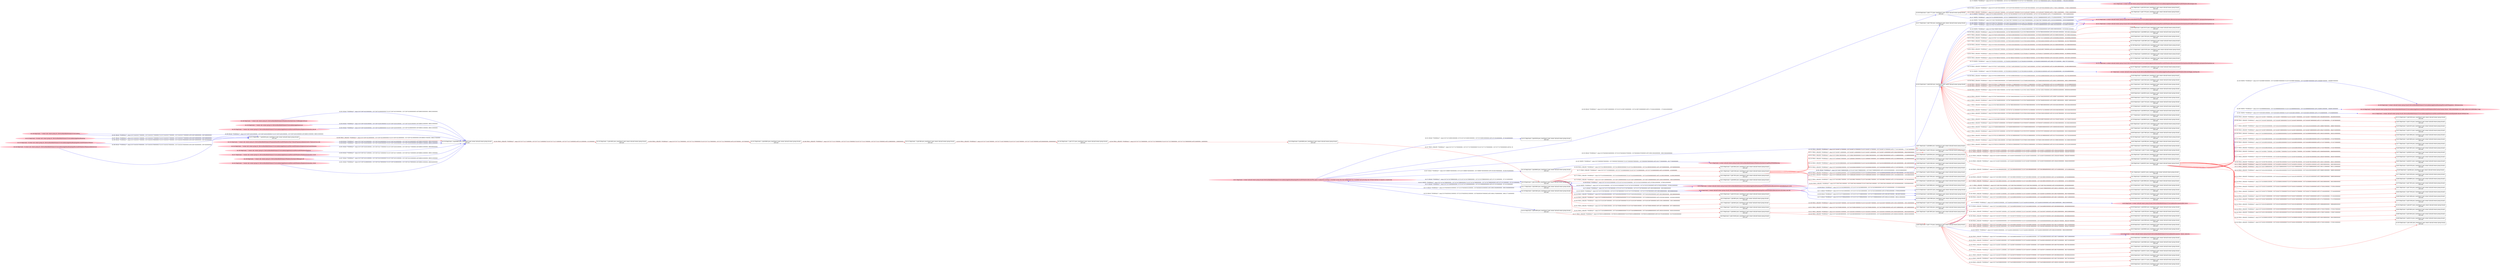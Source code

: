 digraph  {
rankdir=LR
"31"[color=pink,label="id:31 HopCount: 2 owner uid:null owner group id:null /Device/HarddiskVolume2/Users/admin/AppData/Roaming/Microsoft/Windows/Recent/The game is played by moving a crosshair across the sky background via a trackball and pressing one of three buttons to launch a counter.lnk ", shape=oval,style=filled];
"106"[color=black,label="id:106 HopCount: 3 pid:1772 proc_starttime:0 cmd: owner uid:null owner group id:null,\n null null", shape=box,style=solid];
"31" -> "106" [id=256,__obj="READ"color=blue,label="id:256 READ **NORMAL**  seqs:[1557412907326000000, 0] T:[1557412907326000000, 1557412907326000000] relT:[-175184543000000, -175184543000000]",style=solid];
"105"[color=black,label="id:105 HopCount: 3 pid:9180 proc_starttime:0 cmd: owner uid:null owner group id:null,\n null null", shape=box,style=solid];
"119"[color=black,label="id:119 HopCount: 4 pid:2892 proc_starttime:0 cmd: owner uid:null owner group id:null,\n null null", shape=box,style=solid];
"105" -> "119" [id=257,__obj="PROC_CREATE"color=red,label="id:257 PROC_CREATE **NORMAL**  seqs:[1557850246581000000, 1557850246581000000] T:[1557850246581000000, 1557850246581000000] relT:[-612523798000000, -612523798000000]",style=solid];
"6"[color=black,label="id:6 HopCount: 4 pid:6552 proc_starttime:0 cmd: owner uid:null owner group id:null,\n null null", shape=box,style=solid];
"108"[color=pink,label="id:108 HopCount: 5 owner uid:null owner group id:null /Device/HarddiskVolume2/Users/admin/AppData/Roaming/Microsoft/Templates/~$Normal.dotm ", shape=oval,style=filled];
"6" -> "108" [id=258,__obj="WRITE"color=blue,label="id:258 WRITE **NORMAL**  seqs:[1557243369670000000, 1557243369670000000] T:[1557243369670000000, 1557243369670000000] relT:[-5646887000000, -5646887000000]",style=solid];
"109"[color=black,label="id:109 HopCount: 4 pid:4504 proc_starttime:0 cmd: owner uid:null owner group id:null,\n null null", shape=box,style=solid];
"105" -> "109" [id=259,__obj="PROC_CREATE"color=red,label="id:259 PROC_CREATE **NORMAL**  seqs:[1557850310819000000, 1557850310819000000] T:[1557850310819000000, 1557850310819000000] relT:[-612588036000000, -612588036000000]",style=solid];
"110"[color=pink,label="id:110 HopCount: 5 owner uid:null owner group id:null /Device/HarddiskVolume2/Users/admin/AppData/Local/Microsoft/Windows/INetCache/Content.Word/~WRS{605F8D88-5221-4961-A634-353133F0CBA1}.tmp ", shape=oval,style=filled];
"6" -> "110" [id=260,__obj="WRITE"color=blue,label="id:260 WRITE **NORMAL**  seqs:[1557243369696000000, 1557243369696000000] T:[1557243369696000000, 1557243369696000000] relT:[-5646913000000, -5646913000000]",style=solid];
"111"[color=black,label="id:111 HopCount: 4 pid:10192 proc_starttime:0 cmd: owner uid:null owner group id:null,\n null null", shape=box,style=solid];
"105" -> "111" [id=261,__obj="PROC_CREATE"color=red,label="id:261 PROC_CREATE **NORMAL**  seqs:[1557852918877000000, 1557852918877000000] T:[1557852918877000000, 1557852918877000000] relT:[-615196094000000, -615196094000000]",style=solid];
"112"[color=pink,label="id:112 HopCount: 5 owner uid:null owner group id:null /Device/HarddiskVolume2/Users/admin/AppData/Local/Microsoft/Windows/INetCache/IE/JALKB1SK/ASUMNSJZ.htm ", shape=oval,style=filled];
"6" -> "112" [id=262,__obj="WRITE"color=blue,label="id:262 WRITE **NORMAL**  seqs:[1557243454631000000, 1557243454631000000] T:[1557243454631000000, 1557243454631000000] relT:[-5731848000000, -5731848000000]",style=solid];
"113"[color=black,label="id:113 HopCount: 4 pid:8628 proc_starttime:0 cmd: owner uid:null owner group id:null,\n null null", shape=box,style=solid];
"105" -> "113" [id=263,__obj="PROC_CREATE"color=red,label="id:263 PROC_CREATE **NORMAL**  seqs:[1557853613724000000, 1557853613724000000] T:[1557853613724000000, 1557853613724000000] relT:[-615890941000000, -615890941000000]",style=solid];
"114"[color=black,label="id:114 HopCount: 5 pid:5028 proc_starttime:0 cmd: owner uid:null owner group id:null,\n null null", shape=box,style=solid];
"6" -> "114" [id=264,__obj="PROC_CREATE"color=red,label="id:264 PROC_CREATE **NORMAL**  seqs:[1557243367776000000, 1557243367776000000] T:[1557243367776000000, 1557243367776000000] relT:[-5644993000000, -5644993000000]",style=solid];
"115"[color=black,label="id:115 HopCount: 4 pid:1568 proc_starttime:0 cmd: owner uid:null owner group id:null,\n null null", shape=box,style=solid];
"105" -> "115" [id=265,__obj="PROC_CREATE"color=red,label="id:265 PROC_CREATE **NORMAL**  seqs:[1557857969297000000, 1557857969297000000] T:[1557857969297000000, 1557857969297000000] relT:[-620246514000000, -620246514000000]",style=solid];
"92"[color=black,label="id:92 HopCount: 5 pid:2116 proc_starttime:0 cmd: owner uid:null owner group id:null,\n null null", shape=box,style=solid];
"6" -> "92" [id=266,__obj="PROC_CREATE"color=red,label="id:266 PROC_CREATE **NORMAL**  seqs:[1557243438759000000, 1557243438759000000] T:[1557243438759000000, 1557243438759000000] relT:[-5715976000000, -5715976000000]",style=solid];
"116"[color=black,label="id:116 HopCount: 3 pid:6608 proc_starttime:0 cmd: owner uid:null owner group id:null,\n null null", shape=box,style=solid];
"31" -> "116" [id=267,__obj="READ"color=blue,label="id:267 READ **NORMAL**  seqs:[1557299987563000000, 0] T:[1557299987563000000, 1557299987565000000] relT:[-62264780000000, -62264782000000]",style=solid];
"34"[color=pink,label="id:34 HopCount: 2 owner uid:null owner group id:null /Device/HarddiskVolume2/Users/admin/AppData/Roaming/Microsoft/Windows/Recent/www.centralbank.gov.cy.lnk ", shape=oval,style=filled];
"124"[color=black,label="id:124 HopCount: 3 pid:4252 proc_starttime:0 cmd: owner uid:null owner group id:null,\n null null", shape=box,style=solid];
"34" -> "124" [id=268,__obj="READ"color=blue,label="id:268 READ **NORMAL**  seqs:[1557247433366000000, 0] T:[1557247433366000000, 1557247433366000000] relT:[-9710583000000, -9710583000000]",style=solid];
"18"[color=black,label="id:18 HopCount: 1 pid:1516 proc_starttime:0 cmd: owner uid:null owner group id:null,\n null null", shape=box,style=solid];
"34" -> "18" [id=269,__obj="READ"color=blue,label="id:269 READ **NORMAL**  seqs:[1557247432325000000, 0] T:[1557247432325000000, 1557247432325000000] relT:[-9709542000000, -9709542000000]",style=solid];
"117"[color=black,label="id:117 HopCount: 3 pid:5800 proc_starttime:0 cmd: owner uid:null owner group id:null,\n null null", shape=box,style=solid];
"31" -> "117" [id=270,__obj="READ"color=blue,label="id:270 READ **NORMAL**  seqs:[1557247438006000000, 0] T:[1557247438006000000, 1557247438006000000] relT:[-9715223000000, -9715223000000]",style=solid];
"126"[color=black,label="id:126 HopCount: 3 pid:5804 proc_starttime:0 cmd: owner uid:null owner group id:null,\n null null", shape=box,style=solid];
"34" -> "126" [id=271,__obj="READ"color=blue,label="id:271 READ **NORMAL**  seqs:[1557247432326000000, 0] T:[1557247432326000000, 1557247432326000000] relT:[-9709543000000, -9709543000000]",style=solid];
"118"[color=black,label="id:118 HopCount: 3 pid:5484 proc_starttime:0 cmd: owner uid:null owner group id:null,\n null null", shape=box,style=solid];
"31" -> "118" [id=272,__obj="READ"color=blue,label="id:272 READ **NORMAL**  seqs:[1557845849191000000, 0] T:[1557845849191000000, 1557845849191000000] relT:[-608126408000000, -608126408000000]",style=solid];
"31" -> "18" [id=273,__obj="READ"color=blue,label="id:273 READ **NORMAL**  seqs:[1557247437999000000, 0] T:[1557247437999000000, 1557247437999000000] relT:[-9715216000000, -9715216000000]",style=solid];
"33"[color=pink,label="id:33 HopCount: 2 owner uid:null owner group id:null /Device/HarddiskVolume2/Users/admin/AppData/Roaming/Microsoft/Windows/Recent/www.city-data.com.lnk ", shape=oval,style=filled];
"33" -> "18" [id=274,__obj="READ"color=blue,label="id:274 READ **NORMAL**  seqs:[1557247375879000000, 0] T:[1557247375879000000, 1557247375879000000] relT:[-9653096000000, -9653096000000]",style=solid];
"120"[color=black,label="id:120 HopCount: 3 pid:5368 proc_starttime:0 cmd: owner uid:null owner group id:null,\n null null", shape=box,style=solid];
"33" -> "120" [id=275,__obj="READ"color=blue,label="id:275 READ **NORMAL**  seqs:[1557247376884000000, 0] T:[1557247376884000000, 1557247376899000000] relT:[-9654101000000, -9654116000000]",style=solid];
"71"[color=black,label="id:71 HopCount: 3 pid:2136 proc_starttime:0 cmd: owner uid:null owner group id:null,\n null null", shape=box,style=solid];
"122"[color=black,label="id:122 HopCount: 4 pid:172 proc_starttime:0 cmd: owner uid:null owner group id:null,\n null null", shape=box,style=solid];
"71" -> "122" [id=276,__obj="PROC_CREATE"color=red,label="id:276 PROC_CREATE **NORMAL**  seqs:[1557243367125000000, 1557243367125000000] T:[1557243367125000000, 1557243367125000000] relT:[-5644342000000, -5644342000000]",style=solid];
"123"[color=pink,label="id:123 HopCount: 4 owner uid:null owner group id:null /Device/HarddiskVolume2/Users/admin/AppData/Roaming/Microsoft/Windows/Recent/AutomaticDestinations/5f7b5f1e01b83767.automaticDestinations-ms ", shape=oval,style=filled];
"105" -> "123" [id=277,__obj="WRITE"color=blue,label="id:277 WRITE **NORMAL**  seqs:[1557845791459000000, 1557853228808000000] T:[1557845849333000000, 1557853228808000000] relT:[-608126550000000, -615506025000000]",style=solid];
"125"[color=pink,label="id:125 HopCount: 4 owner uid:null owner group id:null /Device/HarddiskVolume2/Users/admin/AppData/Roaming/Microsoft/Windows/Recent/AutomaticDestinations/9d1f905ce5044aee.automaticDestinations-ms ", shape=oval,style=filled];
"105" -> "125" [id=278,__obj="WRITE"color=blue,label="id:278 WRITE **NORMAL**  seqs:[1557845902535000000, 1557845902536000000] T:[1557845902535000000, 1557845902536000000] relT:[-608179752000000, -608179753000000]",style=solid];
"107"[color=black,label="id:107 HopCount: 4 pid:8944 proc_starttime:0 cmd: owner uid:null owner group id:null,\n null null", shape=box,style=solid];
"105" -> "107" [id=279,__obj="PROC_CREATE"color=red,label="id:279 PROC_CREATE **NORMAL**  seqs:[1557852714652000000, 1557852714652000000] T:[1557852714652000000, 1557852714652000000] relT:[-614991869000000, -614991869000000]",style=solid];
"33" -> "126" [id=280,__obj="READ"color=blue,label="id:280 READ **NORMAL**  seqs:[1557247375880000000, 0] T:[1557247375880000000, 1557247375880000000] relT:[-9653097000000, -9653097000000]",style=solid];
"127"[color=black,label="id:127 HopCount: 3 pid:7504 proc_starttime:0 cmd: owner uid:null owner group id:null,\n null null", shape=box,style=solid];
"33" -> "127" [id=281,__obj="READ"color=blue,label="id:281 READ **NORMAL**  seqs:[1557340275988000000, 0] T:[1557340275988000000, 1557340275989000000] relT:[-102553205000000, -102553206000000]",style=solid];
"146"[color=pink,label="id:146 HopCount: -7 owner uid: owner group id: /Device/HarddiskVolume2/Windows/System32/en-US/filemgmt.dll.mui ", shape=oval,style=filled];
"128"[color=black,label="id:128 HopCount: -6 pid:6960 proc_starttime:0 cmd: owner uid:null owner group id:null,\n null null", shape=box,style=solid];
"146" -> "128" [id=282,__obj="READ"color=blue,label="id:282 READ **NORMAL**  seqs:[1557236754253000000, 1557236754260000000] T:[1557236754253000000, 1557236754260000000] relT:[968530000000, 968523000000]",style=solid];
"143"[color=black,label="id:143 HopCount: -5 pid:4092 proc_starttime:0 cmd: owner uid:null owner group id:null,\n null null", shape=box,style=solid];
"128" -> "143" [id=283,__obj="PROC_CREATE"color=red,label="id:283 PROC_CREATE **NORMAL**  seqs:[1557237721271000000, 1557237721271000000] T:[1557237721271000000, 1557237721271000000] relT:[1512000000, 1512000000]",style=solid];
"129"[color=pink,label="id:129 HopCount: -7 owner uid: owner group id: /Device/HarddiskVolume2/Users/admin/AppData/Local ", shape=oval,style=filled];
"129" -> "128" [id=284,__obj="READ"color=blue,label="id:284 READ **NORMAL**  seqs:[1557236754261000000, 1557236754261000000] T:[1557236754261000000, 1557236754261000000] relT:[968522000000, 968522000000]",style=solid];
"130"[color=pink,label="id:130 HopCount: -7 owner uid: owner group id: /Device/HarddiskVolume2/Users/admin/AppData/Local/Microsoft/Windows/Explorer/iconcache_idx.db ", shape=oval,style=filled];
"130" -> "128" [id=285,__obj="READ"color=blue,label="id:285 READ **NORMAL**  seqs:[1557236754262000000, 1557236754268000000] T:[1557236754262000000, 1557236754268000000] relT:[968521000000, 968515000000]",style=solid];
"131"[color=black,label="id:131 HopCount: -7 pid:6056 proc_starttime:0 cmd: owner uid:null owner group id:null,\n null null", shape=box,style=solid];
"131" -> "128" [id=286,__obj="PROC_CREATE"color=red,label="id:286 PROC_CREATE **NORMAL**  seqs:[1557236754226000000, 1557236754226000000] T:[1557236754226000000, 1557236754226000000] relT:[968557000000, 968557000000]",style=solid];
"132"[color=pink,label="id:132 HopCount: -8 owner uid: owner group id: /Device/HarddiskVolume2/Users/admin/AppData/Roaming ", shape=oval,style=filled];
"132" -> "131" [id=287,__obj="READ"color=blue,label="id:287 READ **NORMAL**  seqs:[1557234335377000000, 1557234335377000000] T:[1557234335377000000, 1557234335377000000] relT:[3387406000000, 3387406000000]",style=solid];
"133"[color=pink,label="id:133 HopCount: -7 owner uid: owner group id: /Device/HarddiskVolume2/ProgramData/Microsoft/Windows/Start Menu/Programs/Administrative Tools/services.lnk ", shape=oval,style=filled];
"133" -> "128" [id=288,__obj="READ"color=blue,label="id:288 READ **NORMAL**  seqs:[1557236754250000000, 1557236754250000000] T:[1557236754250000000, 1557236754250000000] relT:[968533000000, 968533000000]",style=solid];
"134"[color=pink,label="id:134 HopCount: -7 owner uid: owner group id: /Device/HarddiskVolume2/Users/admin/AppData/Local/Microsoft/Windows/Explorer/IconCacheToDelete ", shape=oval,style=filled];
"134" -> "128" [id=289,__obj="READ"color=blue,label="id:289 READ **NORMAL**  seqs:[1557236754262000000, 1557236754262000000] T:[1557236754262000000, 1557236754262000000] relT:[968521000000, 968521000000]",style=solid];
"135"[color=pink,label="id:135 HopCount: -8 owner uid: owner group id: /Device/HarddiskVolume2/Users/admin/AppData/Roaming/Microsoft/Windows/Themes ", shape=oval,style=filled];
"135" -> "131" [id=290,__obj="READ"color=blue,label="id:290 READ **NORMAL**  seqs:[1557234335377000000, 1557234335378000000] T:[1557234335377000000, 1557234335378000000] relT:[3387406000000, 3387405000000]",style=solid];
"136"[color=pink,label="id:136 HopCount: -7 owner uid: owner group id: /Device/HarddiskVolume2/Users/admin/AppData/Local/Microsoft/Windows/Explorer ", shape=oval,style=filled];
"136" -> "128" [id=291,__obj="READ"color=blue,label="id:291 READ **NORMAL**  seqs:[1557236754261000000, 1557236754277000000] T:[1557236754261000000, 1557236754277000000] relT:[968522000000, 968506000000]",style=solid];
"139"[color=pink,label="id:139 HopCount: -7 owner uid: owner group id: /Device/HarddiskVolume2/Users/admin ", shape=oval,style=filled];
"139" -> "131" [id=292,__obj="READ"color=blue,label="id:292 READ **NORMAL**  seqs:[1557234335377000000, 1557234335377000000] T:[1557234335377000000, 1557234335377000000] relT:[3387406000000, 3387406000000]",style=solid];
"137"[color=pink,label="id:137 HopCount: -7 owner uid: owner group id: /Device/HarddiskVolume2/Users/admin/AppData/Local/Microsoft/Windows/Explorer/iconcache_32.db ", shape=oval,style=filled];
"137" -> "128" [id=293,__obj="READ"color=blue,label="id:293 READ **NORMAL**  seqs:[1557236754271000000, 1557236754272000000] T:[1557236754271000000, 1557236754272000000] relT:[968512000000, 968511000000]",style=solid];
"140"[color=black,label="id:140 HopCount: -2 pid:7472 proc_starttime:0 cmd: owner uid:null owner group id:null,\n null null", shape=box,style=solid];
"16"[color=black,label="id:16 HopCount: 0 pid:6060 proc_starttime:0 cmd: owner uid:null owner group id:null,\n null null", shape=box,style=solid];
"140" -> "16" [id=294,__obj="PROC_CREATE"color=red,label="id:294 PROC_CREATE **NORMAL**  seqs:[1557237722759000000, 1557237722759000000] T:[1557237722759000000, 1557237722759000000] relT:[24000000, 24000000]",style=solid];
"141"[color=black,label="id:141 HopCount: -3 pid:396 proc_starttime:0 cmd: owner uid:null owner group id:null,\n null null", shape=box,style=solid];
"141" -> "140" [id=295,__obj="PROC_CREATE"color=red,label="id:295 PROC_CREATE **NORMAL**  seqs:[1557237721827000000, 1557237721827000000] T:[1557237721827000000, 1557237721827000000] relT:[956000000, 956000000]",style=solid];
"142"[color=black,label="id:142 HopCount: -4 pid:8080 proc_starttime:0 cmd: owner uid:null owner group id:null,\n null null", shape=box,style=solid];
"142" -> "141" [id=296,__obj="PROC_CREATE"color=red,label="id:296 PROC_CREATE **NORMAL**  seqs:[1557237721517000000, 1557237721517000000] T:[1557237721517000000, 1557237721517000000] relT:[1266000000, 1266000000]",style=solid];
"138"[color=pink,label="id:138 HopCount: -7 owner uid: owner group id: /Device/HarddiskVolume2/Windows/System32/filemgmt.dll ", shape=oval,style=filled];
"138" -> "128" [id=297,__obj="READ"color=blue,label="id:297 READ **NORMAL**  seqs:[1557236754251000000, 1557236754252000000] T:[1557236754251000000, 1557236754252000000] relT:[968532000000, 968531000000]",style=solid];
"144"[color=pink,label="id:144 HopCount: -8 owner uid: owner group id: /Device/HarddiskVolume2/Users/admin/AppData/Roaming/Microsoft/Windows/Themes/slideshow.ini ", shape=oval,style=filled];
"144" -> "131" [id=298,__obj="READ"color=blue,label="id:298 READ **NORMAL**  seqs:[1557234335378000000, 1557234335379000000] T:[1557234335379000000, 1557234335379000000] relT:[3387404000000, 3387404000000]",style=solid];
"139" -> "128" [id=299,__obj="READ"color=blue,label="id:299 READ **NORMAL**  seqs:[1557236754261000000, 1557236754261000000] T:[1557236754261000000, 1557236754261000000] relT:[968522000000, 968522000000]",style=solid];
"143" -> "142" [id=300,__obj="PROC_CREATE"color=red,label="id:300 PROC_CREATE **NORMAL**  seqs:[1557237721276000000, 1557237721276000000] T:[1557237721276000000, 1557237721276000000] relT:[1507000000, 1507000000]",style=solid];
"145"[color=pink,label="id:145 HopCount: -7 owner uid: owner group id: /Device/HarddiskVolume2/Users/admin/AppData/Local/Microsoft/Windows/Explorer/iconcache_16.db ", shape=oval,style=filled];
"145" -> "128" [id=301,__obj="READ"color=blue,label="id:301 READ **NORMAL**  seqs:[1557236754268000000, 1557236754279000000] T:[1557236754268000000, 1557236754279000000] relT:[968515000000, 968504000000]",style=solid];
"121"[color=pink,label="id:121 HopCount: 4 owner uid:null owner group id:null /Device/HarddiskVolume2/Users/admin/AppData/Roaming/Microsoft/Windows/Recent/AutomaticDestinations/f01b4d95cf55d32a.automaticDestinations-ms ", shape=oval,style=filled];
"106" -> "121" [id=147,__obj="WRITE"color=blue,label="id:147 WRITE **NORMAL**  seqs:[1557412893862000000, 1557417196888000000] T:[1557412908728000000, 1557417196888000000] relT:[-175185945000000, -179474105000000]",style=solid];
"73"[color=black,label="id:73 HopCount: 3 pid:4824 proc_starttime:0 cmd: owner uid:null owner group id:null,\n null null", shape=box,style=solid];
"1"[color=black,label="id:1 HopCount: 4 pid:912 proc_starttime:0 cmd: owner uid:null owner group id:null,\n null null", shape=box,style=solid];
"73" -> "1" [id=148,__obj="PROC_CREATE"color=red,label="id:148 PROC_CREATE **NORMAL**  seqs:[1557240196949000000, 1557240196949000000] T:[1557240196949000000, 1557240196949000000] relT:[-2474166000000, -2474166000000]",style=solid];
"2"[color=black,label="id:2 HopCount: 4 pid:6940 proc_starttime:0 cmd: owner uid:null owner group id:null,\n null null", shape=box,style=solid];
"73" -> "2" [id=149,__obj="PROC_CREATE"color=red,label="id:149 PROC_CREATE **NORMAL**  seqs:[1557240196822000000, 1557240196822000000] T:[1557240196822000000, 1557240196822000000] relT:[-2474039000000, -2474039000000]",style=solid];
"3"[color=black,label="id:3 HopCount: 4 pid:3016 proc_starttime:0 cmd: owner uid:null owner group id:null,\n null null", shape=box,style=solid];
"106" -> "3" [id=150,__obj="PROC_CREATE"color=red,label="id:150 PROC_CREATE **NORMAL**  seqs:[1557413673922000000, 1557413673922000000] T:[1557413673922000000, 1557413673922000000] relT:[-175951139000000, -175951139000000]",style=solid];
"4"[color=black,label="id:4 HopCount: 4 pid:4188 proc_starttime:0 cmd: owner uid:null owner group id:null,\n null null", shape=box,style=solid];
"71" -> "4" [id=151,__obj="PROC_CREATE"color=red,label="id:151 PROC_CREATE **NORMAL**  seqs:[1557243367350000000, 1557243367350000000] T:[1557243367350000000, 1557243367350000000] relT:[-5644567000000, -5644567000000]",style=solid];
"5"[color=black,label="id:5 HopCount: 4 pid:7376 proc_starttime:0 cmd: owner uid:null owner group id:null,\n null null", shape=box,style=solid];
"106" -> "5" [id=152,__obj="PROC_CREATE"color=red,label="id:152 PROC_CREATE **NORMAL**  seqs:[1557416543977000000, 1557416543977000000] T:[1557416543977000000, 1557416543977000000] relT:[-178821194000000, -178821194000000]",style=solid];
"71" -> "6" [id=153,__obj="PROC_CREATE"color=red,label="id:153 PROC_CREATE **NORMAL**  seqs:[1557243367303000000, 1557243367303000000] T:[1557243367303000000, 1557243367303000000] relT:[-5644520000000, -5644520000000]",style=solid];
"7"[color=pink,label="id:7 HopCount: 4 owner uid:null owner group id:null /Device/HarddiskVolume2/Users/admin/AppData/Roaming/Microsoft/Windows/Recent/Happy_hunting.lnk ", shape=oval,style=filled];
"105" -> "7" [id=154,__obj="WRITE"color=blue,label="id:154 WRITE **NORMAL**  seqs:[1557852908191000000, 1557852908191000000] T:[1557852908191000000, 1557852908191000000] relT:[-615185408000000, -615185408000000]",style=solid];
"8"[color=black,label="id:8 HopCount: 4 pid:6400 proc_starttime:0 cmd: owner uid:null owner group id:null,\n null null", shape=box,style=solid];
"71" -> "8" [id=155,__obj="PROC_CREATE"color=red,label="id:155 PROC_CREATE **NORMAL**  seqs:[1557243367350000000, 1557243367350000000] T:[1557243367350000000, 1557243367350000000] relT:[-5644567000000, -5644567000000]",style=solid];
"105" -> "121" [id=156,__obj="WRITE"color=blue,label="id:156 WRITE **NORMAL**  seqs:[1557845790867000000, 1557853228384000000] T:[1557845853586000000, 1557853228384000000] relT:[-608130803000000, -615505601000000]",style=solid];
"102"[color=black,label="id:102 HopCount: 3 pid:4368 proc_starttime:0 cmd: owner uid:null owner group id:null,\n null null", shape=box,style=solid];
"9"[color=black,label="id:9 HopCount: 4 pid:10456 proc_starttime:0 cmd: owner uid:null owner group id:null,\n null null", shape=box,style=solid];
"102" -> "9" [id=157,__obj="PROC_CREATE"color=red,label="id:157 PROC_CREATE **NORMAL**  seqs:[1557853514386000000, 1557853514386000000] T:[1557853514386000000, 1557853514386000000] relT:[-615791603000000, -615791603000000]",style=solid];
"25"[color=black,label="id:25 HopCount: 2 pid:3516 proc_starttime:0 cmd: owner uid:null owner group id:null,\n null null", shape=box,style=solid];
"18" -> "25" [id=158,__obj="PROC_CREATE"color=red,label="id:158 PROC_CREATE **NORMAL**  seqs:[1557244545643000000, 1557244545643000000] T:[1557244545643000000, 1557244545643000000] relT:[-6822860000000, -6822860000000]",style=solid];
"10"[color=black,label="id:10 HopCount: 2 pid:860 proc_starttime:0 cmd: owner uid:null owner group id:null,\n null null", shape=box,style=solid];
"18" -> "10" [id=159,__obj="PROC_CREATE"color=red,label="id:159 PROC_CREATE **NORMAL**  seqs:[1557245908264000000, 1557245908264000000] T:[1557245908264000000, 1557245908264000000] relT:[-8185481000000, -8185481000000]",style=solid];
"11"[color=black,label="id:11 HopCount: 2 pid:940 proc_starttime:0 cmd: owner uid:null owner group id:null,\n null null", shape=box,style=solid];
"18" -> "11" [id=160,__obj="PROC_CREATE"color=red,label="id:160 PROC_CREATE **NORMAL**  seqs:[1557241023973000000, 1557241023973000000] T:[1557241023973000000, 1557241023973000000] relT:[-3301190000000, -3301190000000]",style=solid];
"12"[color=black,label="id:12 HopCount: 2 pid:5976 proc_starttime:0 cmd: owner uid:null owner group id:null,\n null null", shape=box,style=solid];
"18" -> "12" [id=161,__obj="PROC_CREATE"color=red,label="id:161 PROC_CREATE **NORMAL**  seqs:[1557245793881000000, 1557245793881000000] T:[1557245793881000000, 1557245793881000000] relT:[-8071098000000, -8071098000000]",style=solid];
"13"[color=black,label="id:13 HopCount: 2 pid:6944 proc_starttime:0 cmd: owner uid:null owner group id:null,\n null null", shape=box,style=solid];
"18" -> "13" [id=162,__obj="PROC_CREATE"color=red,label="id:162 PROC_CREATE **NORMAL**  seqs:[1557244548966000000, 1557244548966000000] T:[1557244548966000000, 1557244548966000000] relT:[-6826183000000, -6826183000000]",style=solid];
"15"[color=pink,label="id:15 HopCount: 4 owner uid:null owner group id:null /Device/HarddiskVolume2/Windows/System32/LogFiles/WMI/RtBackup ", shape=oval,style=filled];
"116" -> "15" [id=163,__obj="WRITE"color=blue,label="id:163 WRITE **NORMAL**  seqs:[1557300000076000000, 1557300000076000000] T:[1557300000076000000, 1557300000076000000] relT:[-62277293000000, -62277293000000]",style=solid];
"127" -> "123" [id=164,__obj="WRITE"color=blue,label="id:164 WRITE **NORMAL**  seqs:[1557340276039000000, 1557340276077000000] T:[1557340276039000000, 1557340276077000000] relT:[-102553256000000, -102553294000000]",style=solid];
"90"[color=black,label="id:90 HopCount: 3 pid:7176 proc_starttime:0 cmd: owner uid:null owner group id:null,\n null null", shape=box,style=solid];
"19"[color=black,label="id:19 HopCount: 4 pid:7252 proc_starttime:0 cmd: owner uid:null owner group id:null,\n null null", shape=box,style=solid];
"90" -> "19" [id=165,__obj="PROC_CREATE"color=red,label="id:165 PROC_CREATE **NORMAL**  seqs:[1557244560741000000, 1557244560741000000] T:[1557244560741000000, 1557244560741000000] relT:[-6837958000000, -6837958000000]",style=solid];
"127" -> "121" [id=166,__obj="WRITE"color=blue,label="id:166 WRITE **NORMAL**  seqs:[1557340276176000000, 1557340276245000000] T:[1557340276176000000, 1557340276245000000] relT:[-102553393000000, -102553462000000]",style=solid];
"16" -> "18" [id=167,__obj="PROC_CREATE"color=red,label="id:167 PROC_CREATE **NORMAL**  seqs:[1557237722783000000, 1557237722783000000] T:[1557237722783000000, 1557237722783000000] relT:[0, 0]",style=solid];
"80"[color=black,label="id:80 HopCount: 4 pid:2348 proc_starttime:0 cmd: owner uid:null owner group id:null,\n null null", shape=box,style=solid];
"90" -> "80" [id=168,__obj="PROC_CREATE"color=red,label="id:168 PROC_CREATE **NORMAL**  seqs:[1557244549892000000, 1557244549892000000] T:[1557244549892000000, 1557244549892000000] relT:[-6827109000000, -6827109000000]",style=solid];
"20"[color=black,label="id:20 HopCount: 2 pid:3844 proc_starttime:0 cmd: owner uid:null owner group id:null,\n null null", shape=box,style=solid];
"18" -> "20" [id=169,__obj="PROC_CREATE"color=red,label="id:169 PROC_CREATE **NORMAL**  seqs:[1557241398392000000, 1557241398392000000] T:[1557241398392000000, 1557241398392000000] relT:[-3675609000000, -3675609000000]",style=solid];
"22"[color=pink,label="id:22 HopCount: 4 owner uid:null owner group id:null /Device/HarddiskVolume2/Users/admin/AppData/Roaming/Microsoft/Windows/Recent/jpas.lnk ", shape=oval,style=filled];
"106" -> "22" [id=170,__obj="WRITE"color=blue,label="id:170 WRITE **NORMAL**  seqs:[1557417132796000000, 1557417132796000000] T:[1557417132796000000, 1557417132796000000] relT:[-179410013000000, -179410013000000]",style=solid];
"53"[color=black,label="id:53 HopCount: 3 pid:5888 proc_starttime:0 cmd: owner uid:null owner group id:null,\n null null", shape=box,style=solid];
"23"[color=black,label="id:23 HopCount: 4 pid:1708 proc_starttime:0 cmd: owner uid:null owner group id:null,\n null null", shape=box,style=solid];
"53" -> "23" [id=171,__obj="PROC_CREATE"color=red,label="id:171 PROC_CREATE **NORMAL**  seqs:[1557238576422000000, 1557238576422000000] T:[1557238576422000000, 1557238576422000000] relT:[-853639000000, -853639000000]",style=solid];
"21"[color=black,label="id:21 HopCount: 2 pid:5180 proc_starttime:0 cmd: owner uid:null owner group id:null,\n null null", shape=box,style=solid];
"18" -> "21" [id=172,__obj="PROC_CREATE"color=red,label="id:172 PROC_CREATE **NORMAL**  seqs:[1557237723208000000, 1557237723208000000] T:[1557237723208000000, 1557237723208000000] relT:[-425000000, -425000000]",style=solid];
"0"[color=black,label="id:0 HopCount: 4 pid:2608 proc_starttime:0 cmd: owner uid:null owner group id:null,\n null null", shape=box,style=solid];
"73" -> "0" [id=173,__obj="PROC_CREATE"color=red,label="id:173 PROC_CREATE **NORMAL**  seqs:[1557240196922000000, 1557240196922000000] T:[1557240196922000000, 1557240196922000000] relT:[-2474139000000, -2474139000000]",style=solid];
"106" -> "123" [id=174,__obj="WRITE"color=blue,label="id:174 WRITE **NORMAL**  seqs:[1557412894240000000, 1557417197281000000] T:[1557412907392000000, 1557417197281000000] relT:[-175184609000000, -179474498000000]",style=solid];
"24"[color=black,label="id:24 HopCount: 2 pid:7824 proc_starttime:0 cmd: owner uid:null owner group id:null,\n null null", shape=box,style=solid];
"18" -> "24" [id=175,__obj="PROC_CREATE"color=red,label="id:175 PROC_CREATE **NORMAL**  seqs:[1557241826406000000, 1557241826406000000] T:[1557241826406000000, 1557241826406000000] relT:[-4103623000000, -4103623000000]",style=solid];
"28"[color=pink,label="id:28 HopCount: 4 owner uid:null owner group id:null /Device/HarddiskVolume2/Users/admin/Documents/EB215910 ", shape=oval,style=filled];
"90" -> "28" [id=176,__obj="WRITE"color=blue,label="id:176 WRITE **NORMAL**  seqs:[1557244565332000000, 1557244565333000000] T:[1557244565332000000, 1557244565333000000] relT:[-6842549000000, -6842550000000]",style=solid];
"29"[color=black,label="id:29 HopCount: 5 pid:4332 proc_starttime:0 cmd: owner uid:null owner group id:null,\n null null", shape=box,style=solid];
"6" -> "29" [id=177,__obj="PROC_CREATE"color=red,label="id:177 PROC_CREATE **NORMAL**  seqs:[1557243419162000000, 1557243419162000000] T:[1557243419162000000, 1557243419162000000] relT:[-5696379000000, -5696379000000]",style=solid];
"30"[color=black,label="id:30 HopCount: 4 pid:6300 proc_starttime:0 cmd: owner uid:null owner group id:null,\n null null", shape=box,style=solid];
"90" -> "30" [id=178,__obj="PROC_CREATE"color=red,label="id:178 PROC_CREATE **NORMAL**  seqs:[1557244549692000000, 1557244549692000000] T:[1557244549692000000, 1557244549692000000] relT:[-6826909000000, -6826909000000]",style=solid];
"14"[color=black,label="id:14 HopCount: 2 pid:6000 proc_starttime:0 cmd: owner uid:null owner group id:null,\n null null", shape=box,style=solid];
"18" -> "14" [id=179,__obj="PROC_CREATE"color=red,label="id:179 PROC_CREATE **NORMAL**  seqs:[1557240723809000000, 1557240723809000000] T:[1557240723809000000, 1557240723809000000] relT:[-3001026000000, -3001026000000]",style=solid];
"32"[color=black,label="id:32 HopCount: 5 pid:5112 proc_starttime:0 cmd: owner uid:null owner group id:null,\n null null", shape=box,style=solid];
"6" -> "32" [id=180,__obj="PROC_CREATE"color=red,label="id:180 PROC_CREATE **NORMAL**  seqs:[1557243367508000000, 1557243367508000000] T:[1557243367508000000, 1557243367508000000] relT:[-5644725000000, -5644725000000]",style=solid];
"17"[color=black,label="id:17 HopCount: 4 pid:328 proc_starttime:0 cmd: owner uid:null owner group id:null,\n null null", shape=box,style=solid];
"90" -> "17" [id=181,__obj="PROC_CREATE"color=red,label="id:181 PROC_CREATE **NORMAL**  seqs:[1557244558071000000, 1557244558071000000] T:[1557244558071000000, 1557244558071000000] relT:[-6835288000000, -6835288000000]",style=solid];
"18" -> "31" [id=182,__obj="WRITE"color=blue,label="id:182 WRITE **NORMAL**  seqs:[1557247437998000000, 1557247437998000000] T:[1557247437998000000, 1557247437998000000] relT:[-9715215000000, -9715215000000]",style=solid];
"18" -> "33" [id=183,__obj="WRITE"color=blue,label="id:183 WRITE **NORMAL**  seqs:[1557247375879000000, 1557247375879000000] T:[1557247375879000000, 1557247375879000000] relT:[-9653096000000, -9653096000000]",style=solid];
"18" -> "34" [id=184,__obj="WRITE"color=blue,label="id:184 WRITE **NORMAL**  seqs:[1557247432325000000, 1557247432325000000] T:[1557247432325000000, 1557247432325000000] relT:[-9709542000000, -9709542000000]",style=solid];
"35"[color=black,label="id:35 HopCount: 4 pid:2440 proc_starttime:0 cmd: owner uid:null owner group id:null,\n null null", shape=box,style=solid];
"90" -> "35" [id=185,__obj="PROC_CREATE"color=red,label="id:185 PROC_CREATE **NORMAL**  seqs:[1557244549767000000, 1557244549767000000] T:[1557244549767000000, 1557244549767000000] relT:[-6826984000000, -6826984000000]",style=solid];
"36"[color=black,label="id:36 HopCount: 4 pid:4396 proc_starttime:0 cmd: owner uid:null owner group id:null,\n null null", shape=box,style=solid];
"90" -> "36" [id=186,__obj="PROC_CREATE"color=red,label="id:186 PROC_CREATE **NORMAL**  seqs:[1557244564840000000, 1557244564840000000] T:[1557244564840000000, 1557244564840000000] relT:[-6842057000000, -6842057000000]",style=solid];
"39"[color=black,label="id:39 HopCount: 4 pid:6792 proc_starttime:0 cmd: owner uid:null owner group id:null,\n null null", shape=box,style=solid];
"90" -> "39" [id=187,__obj="PROC_CREATE"color=red,label="id:187 PROC_CREATE **NORMAL**  seqs:[1557244549801000000, 1557244549801000000] T:[1557244549801000000, 1557244549801000000] relT:[-6827018000000, -6827018000000]",style=solid];
"38"[color=black,label="id:38 HopCount: 4 pid:688 proc_starttime:0 cmd: owner uid:null owner group id:null,\n null null", shape=box,style=solid];
"105" -> "38" [id=188,__obj="PROC_CREATE"color=red,label="id:188 PROC_CREATE **NORMAL**  seqs:[1557852426963000000, 1557852426963000000] T:[1557852426963000000, 1557852426963000000] relT:[-614704180000000, -614704180000000]",style=solid];
"40"[color=black,label="id:40 HopCount: 5 pid:1696 proc_starttime:0 cmd: owner uid:null owner group id:null,\n null null", shape=box,style=solid];
"6" -> "40" [id=189,__obj="PROC_CREATE"color=red,label="id:189 PROC_CREATE **NORMAL**  seqs:[1557243368093000000, 1557243368093000000] T:[1557243368093000000, 1557243368093000000] relT:[-5645310000000, -5645310000000]",style=solid];
"41"[color=black,label="id:41 HopCount: 4 pid:2444 proc_starttime:0 cmd: owner uid:null owner group id:null,\n null null", shape=box,style=solid];
"105" -> "41" [id=190,__obj="PROC_CREATE"color=red,label="id:190 PROC_CREATE **NORMAL**  seqs:[1557846935663000000, 1557846935663000000] T:[1557846935663000000, 1557846935663000000] relT:[-609212880000000, -609212880000000]",style=solid];
"42"[color=black,label="id:42 HopCount: 4 pid:8084 proc_starttime:0 cmd: owner uid:null owner group id:null,\n null null", shape=box,style=solid];
"90" -> "42" [id=191,__obj="PROC_CREATE"color=red,label="id:191 PROC_CREATE **NORMAL**  seqs:[1557244549156000000, 1557244549156000000] T:[1557244549156000000, 1557244549156000000] relT:[-6826373000000, -6826373000000]",style=solid];
"43"[color=black,label="id:43 HopCount: 5 pid:2060 proc_starttime:0 cmd: owner uid:null owner group id:null,\n null null", shape=box,style=solid];
"6" -> "43" [id=192,__obj="PROC_CREATE"color=red,label="id:192 PROC_CREATE **NORMAL**  seqs:[1557243454662000000, 1557243454662000000] T:[1557243454662000000, 1557243454662000000] relT:[-5731879000000, -5731879000000]",style=solid];
"26"[color=pink,label="id:26 HopCount: 4 owner uid:null owner group id:null /Device/HarddiskVolume2/Users/admin/Documents/~$eyes_only.xlsx ", shape=oval,style=filled];
"90" -> "26" [id=193,__obj="WRITE"color=blue,label="id:193 WRITE **NORMAL**  seqs:[1557244565238000000, 1557244565239000000] T:[1557244565238000000, 1557244565239000000] relT:[-6842455000000, -6842456000000]",style=solid];
"44"[color=black,label="id:44 HopCount: 4 pid:6964 proc_starttime:0 cmd: owner uid:null owner group id:null,\n null null", shape=box,style=solid];
"90" -> "44" [id=194,__obj="PROC_CREATE"color=red,label="id:194 PROC_CREATE **NORMAL**  seqs:[1557244549892000000, 1557244549892000000] T:[1557244549892000000, 1557244549892000000] relT:[-6827109000000, -6827109000000]",style=solid];
"27"[color=black,label="id:27 HopCount: 5 pid:5100 proc_starttime:0 cmd: owner uid:null owner group id:null,\n null null", shape=box,style=solid];
"6" -> "27" [id=195,__obj="PROC_CREATE"color=red,label="id:195 PROC_CREATE **NORMAL**  seqs:[1557243438055000000, 1557243438055000000] T:[1557243438055000000, 1557243438055000000] relT:[-5715272000000, -5715272000000]",style=solid];
"47"[color=black,label="id:47 HopCount: 4 pid:7260 proc_starttime:0 cmd: owner uid:null owner group id:null,\n null null", shape=box,style=solid];
"105" -> "47" [id=196,__obj="PROC_CREATE"color=red,label="id:196 PROC_CREATE **NORMAL**  seqs:[1557850175769000000, 1557850175769000000] T:[1557850175769000000, 1557850175769000000] relT:[-612452986000000, -612452986000000]",style=solid];
"49"[color=black,label="id:49 HopCount: 5 pid:1692 proc_starttime:0 cmd: owner uid:null owner group id:null,\n null null", shape=box,style=solid];
"6" -> "49" [id=197,__obj="PROC_CREATE"color=red,label="id:197 PROC_CREATE **NORMAL**  seqs:[1557243454862000000, 1557243454862000000] T:[1557243454862000000, 1557243454862000000] relT:[-5732079000000, -5732079000000]",style=solid];
"50"[color=black,label="id:50 HopCount: 4 pid:8440 proc_starttime:0 cmd: owner uid:null owner group id:null,\n null null", shape=box,style=solid];
"105" -> "50" [id=198,__obj="PROC_CREATE"color=red,label="id:198 PROC_CREATE **NORMAL**  seqs:[1557850169857000000, 1557850169857000000] T:[1557850169857000000, 1557850169857000000] relT:[-612447074000000, -612447074000000]",style=solid];
"48"[color=black,label="id:48 HopCount: 3 pid:1372 proc_starttime:0 cmd: owner uid:null owner group id:null,\n null null", shape=box,style=solid];
"11" -> "48" [id=199,__obj="PROC_CREATE"color=red,label="id:199 PROC_CREATE **NORMAL**  seqs:[1557241023977000000, 1557241023977000000] T:[1557241023977000000, 1557241023977000000] relT:[-3301194000000, -3301194000000]",style=solid];
"37"[color=black,label="id:37 HopCount: 5 pid:6616 proc_starttime:0 cmd: owner uid:null owner group id:null,\n null null", shape=box,style=solid];
"6" -> "37" [id=200,__obj="PROC_CREATE"color=red,label="id:200 PROC_CREATE **NORMAL**  seqs:[1557243369177000000, 1557243369177000000] T:[1557243369177000000, 1557243369177000000] relT:[-5646394000000, -5646394000000]",style=solid];
"51"[color=black,label="id:51 HopCount: 3 pid:2348 proc_starttime:0 cmd: owner uid:null owner group id:null,\n null null", shape=box,style=solid];
"12" -> "51" [id=201,__obj="PROC_CREATE"color=red,label="id:201 PROC_CREATE **NORMAL**  seqs:[1557245793881000000, 1557245793881000000] T:[1557245793881000000, 1557245793881000000] relT:[-8071098000000, -8071098000000]",style=solid];
"52"[color=black,label="id:52 HopCount: 3 pid:6584 proc_starttime:0 cmd: owner uid:null owner group id:null,\n null null", shape=box,style=solid];
"21" -> "52" [id=202,__obj="PROC_CREATE"color=red,label="id:202 PROC_CREATE **NORMAL**  seqs:[1557238847663000000, 1557238847663000000] T:[1557238847663000000, 1557238847663000000] relT:[-1124880000000, -1124880000000]",style=solid];
"21" -> "53" [id=203,__obj="PROC_CREATE"color=red,label="id:203 PROC_CREATE **NORMAL**  seqs:[1557238576421000000, 1557238576421000000] T:[1557238576421000000, 1557238576421000000] relT:[-853638000000, -853638000000]",style=solid];
"56"[color=black,label="id:56 HopCount: 4 pid:5884 proc_starttime:0 cmd: owner uid:null owner group id:null,\n null null", shape=box,style=solid];
"90" -> "56" [id=204,__obj="PROC_CREATE"color=red,label="id:204 PROC_CREATE **NORMAL**  seqs:[1557244560316000000, 1557244560316000000] T:[1557244560316000000, 1557244560316000000] relT:[-6837533000000, -6837533000000]",style=solid];
"57"[color=black,label="id:57 HopCount: 4 pid:5580 proc_starttime:0 cmd: owner uid:null owner group id:null,\n null null", shape=box,style=solid];
"90" -> "57" [id=205,__obj="PROC_CREATE"color=red,label="id:205 PROC_CREATE **NORMAL**  seqs:[1557244560735000000, 1557244560735000000] T:[1557244560735000000, 1557244560735000000] relT:[-6837952000000, -6837952000000]",style=solid];
"61"[color=black,label="id:61 HopCount: 4 pid:8112 proc_starttime:0 cmd: owner uid:null owner group id:null,\n null null", shape=box,style=solid];
"90" -> "61" [id=206,__obj="PROC_CREATE"color=red,label="id:206 PROC_CREATE **NORMAL**  seqs:[1557244550711000000, 1557244550711000000] T:[1557244550711000000, 1557244550711000000] relT:[-6827928000000, -6827928000000]",style=solid];
"59"[color=black,label="id:59 HopCount: 5 pid:2016 proc_starttime:0 cmd: owner uid:null owner group id:null,\n null null", shape=box,style=solid];
"6" -> "59" [id=207,__obj="PROC_CREATE"color=red,label="id:207 PROC_CREATE **NORMAL**  seqs:[1557243367853000000, 1557243367853000000] T:[1557243367853000000, 1557243367853000000] relT:[-5645070000000, -5645070000000]",style=solid];
"60"[color=black,label="id:60 HopCount: 4 pid:6024 proc_starttime:0 cmd: owner uid:null owner group id:null,\n null null", shape=box,style=solid];
"105" -> "60" [id=208,__obj="PROC_CREATE"color=red,label="id:208 PROC_CREATE **NORMAL**  seqs:[1557847106237000000, 1557847106237000000] T:[1557847106237000000, 1557847106237000000] relT:[-609383454000000, -609383454000000]",style=solid];
"62"[color=black,label="id:62 HopCount: 5 pid:6512 proc_starttime:0 cmd: owner uid:null owner group id:null,\n null null", shape=box,style=solid];
"6" -> "62" [id=209,__obj="PROC_CREATE"color=red,label="id:209 PROC_CREATE **NORMAL**  seqs:[1557243367901000000, 1557243367901000000] T:[1557243367901000000, 1557243367901000000] relT:[-5645118000000, -5645118000000]",style=solid];
"63"[color=black,label="id:63 HopCount: 4 pid:5176 proc_starttime:0 cmd: owner uid:null owner group id:null,\n null null", shape=box,style=solid];
"105" -> "63" [id=210,__obj="PROC_CREATE"color=red,label="id:210 PROC_CREATE **NORMAL**  seqs:[1557847594626000000, 1557847594626000000] T:[1557847594626000000, 1557847594626000000] relT:[-609871843000000, -609871843000000]",style=solid];
"64"[color=black,label="id:64 HopCount: 4 pid:7536 proc_starttime:0 cmd: owner uid:null owner group id:null,\n null null", shape=box,style=solid];
"90" -> "64" [id=211,__obj="PROC_CREATE"color=red,label="id:211 PROC_CREATE **NORMAL**  seqs:[1557244549767000000, 1557244549767000000] T:[1557244549767000000, 1557244549767000000] relT:[-6826984000000, -6826984000000]",style=solid];
"65"[color=black,label="id:65 HopCount: 5 pid:3528 proc_starttime:0 cmd: owner uid:null owner group id:null,\n null null", shape=box,style=solid];
"6" -> "65" [id=212,__obj="PROC_CREATE"color=red,label="id:212 PROC_CREATE **NORMAL**  seqs:[1557243408351000000, 1557243408351000000] T:[1557243408351000000, 1557243408351000000] relT:[-5685568000000, -5685568000000]",style=solid];
"45"[color=black,label="id:45 HopCount: 4 pid:7104 proc_starttime:0 cmd: owner uid:null owner group id:null,\n null null", shape=box,style=solid];
"105" -> "45" [id=213,__obj="PROC_CREATE"color=red,label="id:213 PROC_CREATE **NORMAL**  seqs:[1557847594663000000, 1557847594663000000] T:[1557847594663000000, 1557847594663000000] relT:[-609871880000000, -609871880000000]",style=solid];
"66"[color=black,label="id:66 HopCount: 4 pid:1172 proc_starttime:0 cmd: owner uid:null owner group id:null,\n null null", shape=box,style=solid];
"90" -> "66" [id=214,__obj="PROC_CREATE"color=red,label="id:214 PROC_CREATE **NORMAL**  seqs:[1557244550085000000, 1557244550085000000] T:[1557244550085000000, 1557244550085000000] relT:[-6827302000000, -6827302000000]",style=solid];
"46"[color=black,label="id:46 HopCount: 5 pid:96 proc_starttime:0 cmd: owner uid:null owner group id:null,\n null null", shape=box,style=solid];
"6" -> "46" [id=215,__obj="PROC_CREATE"color=red,label="id:215 PROC_CREATE **NORMAL**  seqs:[1557243373896000000, 1557243373896000000] T:[1557243373896000000, 1557243373896000000] relT:[-5651113000000, -5651113000000]",style=solid];
"54"[color=black,label="id:54 HopCount: 3 pid:6300 proc_starttime:0 cmd: owner uid:null owner group id:null,\n null null", shape=box,style=solid];
"21" -> "54" [id=216,__obj="PROC_CREATE"color=red,label="id:216 PROC_CREATE **NORMAL**  seqs:[1557240946473000000, 1557240946473000000] T:[1557240946473000000, 1557240946473000000] relT:[-3223690000000, -3223690000000]",style=solid];
"70"[color=black,label="id:70 HopCount: 4 pid:6832 proc_starttime:0 cmd: owner uid:null owner group id:null,\n null null", shape=box,style=solid];
"105" -> "70" [id=217,__obj="PROC_CREATE"color=red,label="id:217 PROC_CREATE **NORMAL**  seqs:[1557857969209000000, 1557857969209000000] T:[1557857969209000000, 1557857969209000000] relT:[-620246426000000, -620246426000000]",style=solid];
"68"[color=black,label="id:68 HopCount: 3 pid:4196 proc_starttime:0 cmd: owner uid:null owner group id:null,\n null null", shape=box,style=solid];
"21" -> "68" [id=218,__obj="PROC_CREATE"color=red,label="id:218 PROC_CREATE **NORMAL**  seqs:[1557242335266000000, 1557242335266000000] T:[1557242335266000000, 1557242335266000000] relT:[-4612483000000, -4612483000000]",style=solid];
"72"[color=black,label="id:72 HopCount: 5 pid:2456 proc_starttime:0 cmd: owner uid:null owner group id:null,\n null null", shape=box,style=solid];
"6" -> "72" [id=219,__obj="PROC_CREATE"color=red,label="id:219 PROC_CREATE **NORMAL**  seqs:[1557243419302000000, 1557243419302000000] T:[1557243419302000000, 1557243419302000000] relT:[-5696519000000, -5696519000000]",style=solid];
"58"[color=black,label="id:58 HopCount: 4 pid:8628 proc_starttime:0 cmd: owner uid:null owner group id:null,\n null null", shape=box,style=solid];
"105" -> "58" [id=220,__obj="PROC_CREATE"color=red,label="id:220 PROC_CREATE **NORMAL**  seqs:[1557857917412000000, 1557857917412000000] T:[1557857917412000000, 1557857917412000000] relT:[-620194629000000, -620194629000000]",style=solid];
"21" -> "71" [id=221,__obj="PROC_CREATE"color=red,label="id:221 PROC_CREATE **NORMAL**  seqs:[1557243367119000000, 1557243367119000000] T:[1557243367119000000, 1557243367119000000] relT:[-5644336000000, -5644336000000]",style=solid];
"21" -> "73" [id=222,__obj="PROC_CREATE"color=red,label="id:222 PROC_CREATE **NORMAL**  seqs:[1557240196817000000, 1557240196817000000] T:[1557240196817000000, 1557240196817000000] relT:[-2474034000000, -2474034000000]",style=solid];
"74"[color=black,label="id:74 HopCount: 3 pid:2960 proc_starttime:0 cmd: owner uid:null owner group id:null,\n null null", shape=box,style=solid];
"21" -> "74" [id=223,__obj="PROC_CREATE"color=red,label="id:223 PROC_CREATE **NORMAL**  seqs:[1557243438461000000, 1557243438461000000] T:[1557243438461000000, 1557243438461000000] relT:[-5715678000000, -5715678000000]",style=solid];
"88"[color=black,label="id:88 HopCount: 5 pid:6880 proc_starttime:0 cmd: owner uid:null owner group id:null,\n null null", shape=box,style=solid];
"6" -> "88" [id=224,__obj="PROC_CREATE"color=red,label="id:224 PROC_CREATE **NORMAL**  seqs:[1557243419319000000, 1557243419319000000] T:[1557243419319000000, 1557243419319000000] relT:[-5696536000000, -5696536000000]",style=solid];
"77"[color=black,label="id:77 HopCount: 4 pid:4676 proc_starttime:0 cmd: owner uid:null owner group id:null,\n null null", shape=box,style=solid];
"105" -> "77" [id=225,__obj="PROC_CREATE"color=red,label="id:225 PROC_CREATE **NORMAL**  seqs:[1557850139261000000, 1557850139261000000] T:[1557850139261000000, 1557850139261000000] relT:[-612416478000000, -612416478000000]",style=solid];
"78"[color=black,label="id:78 HopCount: 5 pid:7392 proc_starttime:0 cmd: owner uid:null owner group id:null,\n null null", shape=box,style=solid];
"6" -> "78" [id=226,__obj="PROC_CREATE"color=red,label="id:226 PROC_CREATE **NORMAL**  seqs:[1557243368081000000, 1557243368081000000] T:[1557243368081000000, 1557243368081000000] relT:[-5645298000000, -5645298000000]",style=solid];
"79"[color=black,label="id:79 HopCount: 4 pid:8628 proc_starttime:0 cmd: owner uid:null owner group id:null,\n null null", shape=box,style=solid];
"105" -> "79" [id=227,__obj="PROC_CREATE"color=red,label="id:227 PROC_CREATE **NORMAL**  seqs:[1557853506870000000, 1557853506870000000] T:[1557853506870000000, 1557853506870000000] relT:[-615784087000000, -615784087000000]",style=solid];
"81"[color=black,label="id:81 HopCount: 5 pid:7204 proc_starttime:0 cmd: owner uid:null owner group id:null,\n null null", shape=box,style=solid];
"6" -> "81" [id=228,__obj="PROC_CREATE"color=red,label="id:228 PROC_CREATE **NORMAL**  seqs:[1557243451324000000, 1557243451324000000] T:[1557243451324000000, 1557243451324000000] relT:[-5728541000000, -5728541000000]",style=solid];
"82"[color=black,label="id:82 HopCount: 4 pid:10212 proc_starttime:0 cmd: owner uid:null owner group id:null,\n null null", shape=box,style=solid];
"105" -> "82" [id=229,__obj="PROC_CREATE"color=red,label="id:229 PROC_CREATE **NORMAL**  seqs:[1557850307319000000, 1557850307319000000] T:[1557850307319000000, 1557850307319000000] relT:[-612584536000000, -612584536000000]",style=solid];
"83"[color=black,label="id:83 HopCount: 4 pid:1616 proc_starttime:0 cmd: owner uid:null owner group id:null,\n null null", shape=box,style=solid];
"90" -> "83" [id=230,__obj="PROC_CREATE"color=red,label="id:230 PROC_CREATE **NORMAL**  seqs:[1557244558993000000, 1557244558993000000] T:[1557244558993000000, 1557244558993000000] relT:[-6836210000000, -6836210000000]",style=solid];
"84"[color=black,label="id:84 HopCount: 5 pid:7336 proc_starttime:0 cmd: owner uid:null owner group id:null,\n null null", shape=box,style=solid];
"6" -> "84" [id=231,__obj="PROC_CREATE"color=red,label="id:231 PROC_CREATE **NORMAL**  seqs:[1557243437227000000, 1557243437227000000] T:[1557243437227000000, 1557243437227000000] relT:[-5714444000000, -5714444000000]",style=solid];
"67"[color=black,label="id:67 HopCount: 4 pid:1460 proc_starttime:0 cmd: owner uid:null owner group id:null,\n null null", shape=box,style=solid];
"105" -> "67" [id=232,__obj="PROC_CREATE"color=red,label="id:232 PROC_CREATE **NORMAL**  seqs:[1557846805868000000, 1557846805868000000] T:[1557846805868000000, 1557846805868000000] relT:[-609083085000000, -609083085000000]",style=solid];
"55"[color=black,label="id:55 HopCount: 4 pid:2316 proc_starttime:0 cmd: owner uid:null owner group id:null,\n null null", shape=box,style=solid];
"90" -> "55" [id=233,__obj="PROC_CREATE"color=red,label="id:233 PROC_CREATE **NORMAL**  seqs:[1557244557899000000, 1557244557899000000] T:[1557244557899000000, 1557244557899000000] relT:[-6835116000000, -6835116000000]",style=solid];
"69"[color=black,label="id:69 HopCount: 5 pid:1468 proc_starttime:0 cmd: owner uid:null owner group id:null,\n null null", shape=box,style=solid];
"6" -> "69" [id=234,__obj="PROC_CREATE"color=red,label="id:234 PROC_CREATE **NORMAL**  seqs:[1557243437326000000, 1557243437326000000] T:[1557243437326000000, 1557243437326000000] relT:[-5714543000000, -5714543000000]",style=solid];
"75"[color=black,label="id:75 HopCount: 3 pid:4156 proc_starttime:0 cmd: owner uid:null owner group id:null,\n null null", shape=box,style=solid];
"21" -> "75" [id=235,__obj="PROC_CREATE"color=red,label="id:235 PROC_CREATE **NORMAL**  seqs:[1557244480644000000, 1557244480644000000] T:[1557244480644000000, 1557244480644000000] relT:[-6757861000000, -6757861000000]",style=solid];
"85"[color=black,label="id:85 HopCount: 3 pid:7300 proc_starttime:0 cmd: owner uid:null owner group id:null,\n null null", shape=box,style=solid];
"21" -> "85" [id=236,__obj="PROC_CREATE"color=red,label="id:236 PROC_CREATE **NORMAL**  seqs:[1557238984681000000, 1557238984681000000] T:[1557238984681000000, 1557238984681000000] relT:[-1261898000000, -1261898000000]",style=solid];
"89"[color=black,label="id:89 HopCount: 4 pid:7480 proc_starttime:0 cmd: owner uid:null owner group id:null,\n null null", shape=box,style=solid];
"105" -> "89" [id=237,__obj="PROC_CREATE"color=red,label="id:237 PROC_CREATE **NORMAL**  seqs:[1557857876723000000, 1557857876723000000] T:[1557857876723000000, 1557857876723000000] relT:[-620153940000000, -620153940000000]",style=solid];
"87"[color=black,label="id:87 HopCount: 3 pid:6964 proc_starttime:0 cmd: owner uid:null owner group id:null,\n null null", shape=box,style=solid];
"21" -> "87" [id=238,__obj="PROC_CREATE"color=red,label="id:238 PROC_CREATE **NORMAL**  seqs:[1557245497157000000, 1557245497157000000] T:[1557245497157000000, 1557245497157000000] relT:[-7774374000000, -7774374000000]",style=solid];
"76"[color=black,label="id:76 HopCount: 5 pid:5168 proc_starttime:0 cmd: owner uid:null owner group id:null,\n null null", shape=box,style=solid];
"6" -> "76" [id=239,__obj="PROC_CREATE"color=red,label="id:239 PROC_CREATE **NORMAL**  seqs:[1557243437483000000, 1557243437483000000] T:[1557243437483000000, 1557243437483000000] relT:[-5714700000000, -5714700000000]",style=solid];
"13" -> "90" [id=240,__obj="PROC_CREATE"color=red,label="id:240 PROC_CREATE **NORMAL**  seqs:[1557244549038000000, 1557244549038000000] T:[1557244549038000000, 1557244549038000000] relT:[-6826255000000, -6826255000000]",style=solid];
"91"[color=black,label="id:91 HopCount: 3 pid:1892 proc_starttime:0 cmd: owner uid:null owner group id:null,\n null null", shape=box,style=solid];
"13" -> "91" [id=241,__obj="PROC_CREATE"color=red,label="id:241 PROC_CREATE **NORMAL**  seqs:[1557244549131000000, 1557244549131000000] T:[1557244549131000000, 1557244549131000000] relT:[-6826348000000, -6826348000000]",style=solid];
"103"[color=black,label="id:103 HopCount: 4 pid:2132 proc_starttime:0 cmd: owner uid:null owner group id:null,\n null null", shape=box,style=solid];
"105" -> "103" [id=242,__obj="PROC_CREATE"color=red,label="id:242 PROC_CREATE **NORMAL**  seqs:[1557851451968000000, 1557851451968000000] T:[1557851451968000000, 1557851451968000000] relT:[-613729185000000, -613729185000000]",style=solid];
"104"[color=black,label="id:104 HopCount: 5 pid:4072 proc_starttime:0 cmd: owner uid:null owner group id:null,\n null null", shape=box,style=solid];
"6" -> "104" [id=243,__obj="PROC_CREATE"color=red,label="id:243 PROC_CREATE **NORMAL**  seqs:[1557243419249000000, 1557243419249000000] T:[1557243419249000000, 1557243419249000000] relT:[-5696466000000, -5696466000000]",style=solid];
"94"[color=black,label="id:94 HopCount: 5 pid:5064 proc_starttime:0 cmd: owner uid:null owner group id:null,\n null null", shape=box,style=solid];
"6" -> "94" [id=244,__obj="PROC_CREATE"color=red,label="id:244 PROC_CREATE **NORMAL**  seqs:[1557243452030000000, 1557243452030000000] T:[1557243452030000000, 1557243452030000000] relT:[-5729247000000, -5729247000000]",style=solid];
"95"[color=black,label="id:95 HopCount: 4 pid:396 proc_starttime:0 cmd: owner uid:null owner group id:null,\n null null", shape=box,style=solid];
"105" -> "95" [id=245,__obj="PROC_CREATE"color=red,label="id:245 PROC_CREATE **NORMAL**  seqs:[1557849122601000000, 1557849122601000000] T:[1557849122601000000, 1557849122601000000] relT:[-611399818000000, -611399818000000]",style=solid];
"96"[color=black,label="id:96 HopCount: 5 pid:2840 proc_starttime:0 cmd: owner uid:null owner group id:null,\n null null", shape=box,style=solid];
"6" -> "96" [id=246,__obj="PROC_CREATE"color=red,label="id:246 PROC_CREATE **NORMAL**  seqs:[1557243512855000000, 1557243512855000000] T:[1557243512855000000, 1557243512855000000] relT:[-5790072000000, -5790072000000]",style=solid];
"97"[color=black,label="id:97 HopCount: 4 pid:9760 proc_starttime:0 cmd: owner uid:null owner group id:null,\n null null", shape=box,style=solid];
"105" -> "97" [id=247,__obj="PROC_CREATE"color=red,label="id:247 PROC_CREATE **NORMAL**  seqs:[1557850241336000000, 1557850241336000000] T:[1557850241336000000, 1557850241336000000] relT:[-612518553000000, -612518553000000]",style=solid];
"98"[color=black,label="id:98 HopCount: 5 pid:8124 proc_starttime:0 cmd: owner uid:null owner group id:null,\n null null", shape=box,style=solid];
"6" -> "98" [id=248,__obj="PROC_CREATE"color=red,label="id:248 PROC_CREATE **NORMAL**  seqs:[1557243368081000000, 1557243368081000000] T:[1557243368081000000, 1557243368081000000] relT:[-5645298000000, -5645298000000]",style=solid];
"99"[color=black,label="id:99 HopCount: 4 pid:10152 proc_starttime:0 cmd: owner uid:null owner group id:null,\n null null", shape=box,style=solid];
"105" -> "99" [id=249,__obj="PROC_CREATE"color=red,label="id:249 PROC_CREATE **NORMAL**  seqs:[1557857969293000000, 1557857969293000000] T:[1557857969293000000, 1557857969293000000] relT:[-620246510000000, -620246510000000]",style=solid];
"100"[color=black,label="id:100 HopCount: 5 pid:1492 proc_starttime:0 cmd: owner uid:null owner group id:null,\n null null", shape=box,style=solid];
"6" -> "100" [id=250,__obj="PROC_CREATE"color=red,label="id:250 PROC_CREATE **NORMAL**  seqs:[1557243451305000000, 1557243451305000000] T:[1557243451305000000, 1557243451305000000] relT:[-5728522000000, -5728522000000]",style=solid];
"86"[color=black,label="id:86 HopCount: 4 pid:8660 proc_starttime:0 cmd: owner uid:null owner group id:null,\n null null", shape=box,style=solid];
"105" -> "86" [id=251,__obj="PROC_CREATE"color=red,label="id:251 PROC_CREATE **NORMAL**  seqs:[1557850310803000000, 1557850310803000000] T:[1557850310803000000, 1557850310803000000] relT:[-612588020000000, -612588020000000]",style=solid];
"101"[color=black,label="id:101 HopCount: 3 pid:6536 proc_starttime:0 cmd: owner uid:null owner group id:null,\n null null", shape=box,style=solid];
"31" -> "101" [id=252,__obj="READ"color=blue,label="id:252 READ **NORMAL**  seqs:[1557247439023000000, 0] T:[1557247439023000000, 1557247439023000000] relT:[-9716240000000, -9716240000000]",style=solid];
"31" -> "102" [id=253,__obj="READ"color=blue,label="id:253 READ **NORMAL**  seqs:[1557845850421000000, 0] T:[1557845850421000000, 1557845850507000000] relT:[-608127638000000, -608127724000000]",style=solid];
"93"[color=black,label="id:93 HopCount: 4 pid:1264 proc_starttime:0 cmd: owner uid:null owner group id:null,\n null null", shape=box,style=solid];
"105" -> "93" [id=254,__obj="PROC_CREATE"color=red,label="id:254 PROC_CREATE **NORMAL**  seqs:[1557857732725000000, 1557857732725000000] T:[1557857732725000000, 1557857732725000000] relT:[-620009942000000, -620009942000000]",style=solid];
"31" -> "105" [id=255,__obj="READ"color=blue,label="id:255 READ **NORMAL**  seqs:[1557845849184000000, 0] T:[1557845849187000000, 1557845849187000000] relT:[-608126404000000, -608126404000000]",style=solid];
}